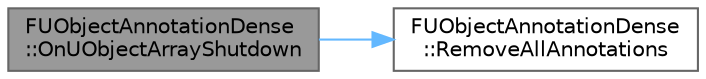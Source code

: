 digraph "FUObjectAnnotationDense::OnUObjectArrayShutdown"
{
 // INTERACTIVE_SVG=YES
 // LATEX_PDF_SIZE
  bgcolor="transparent";
  edge [fontname=Helvetica,fontsize=10,labelfontname=Helvetica,labelfontsize=10];
  node [fontname=Helvetica,fontsize=10,shape=box,height=0.2,width=0.4];
  rankdir="LR";
  Node1 [id="Node000001",label="FUObjectAnnotationDense\l::OnUObjectArrayShutdown",height=0.2,width=0.4,color="gray40", fillcolor="grey60", style="filled", fontcolor="black",tooltip="Called when UObject Array is being shut down, this is where all listeners should be removed from it."];
  Node1 -> Node2 [id="edge1_Node000001_Node000002",color="steelblue1",style="solid",tooltip=" "];
  Node2 [id="Node000002",label="FUObjectAnnotationDense\l::RemoveAllAnnotations",height=0.2,width=0.4,color="grey40", fillcolor="white", style="filled",URL="$dc/d50/classFUObjectAnnotationDense.html#a3708ad46a624e08988bb9faaa0db5cf6",tooltip="Removes all annotation from the annotation list."];
}
